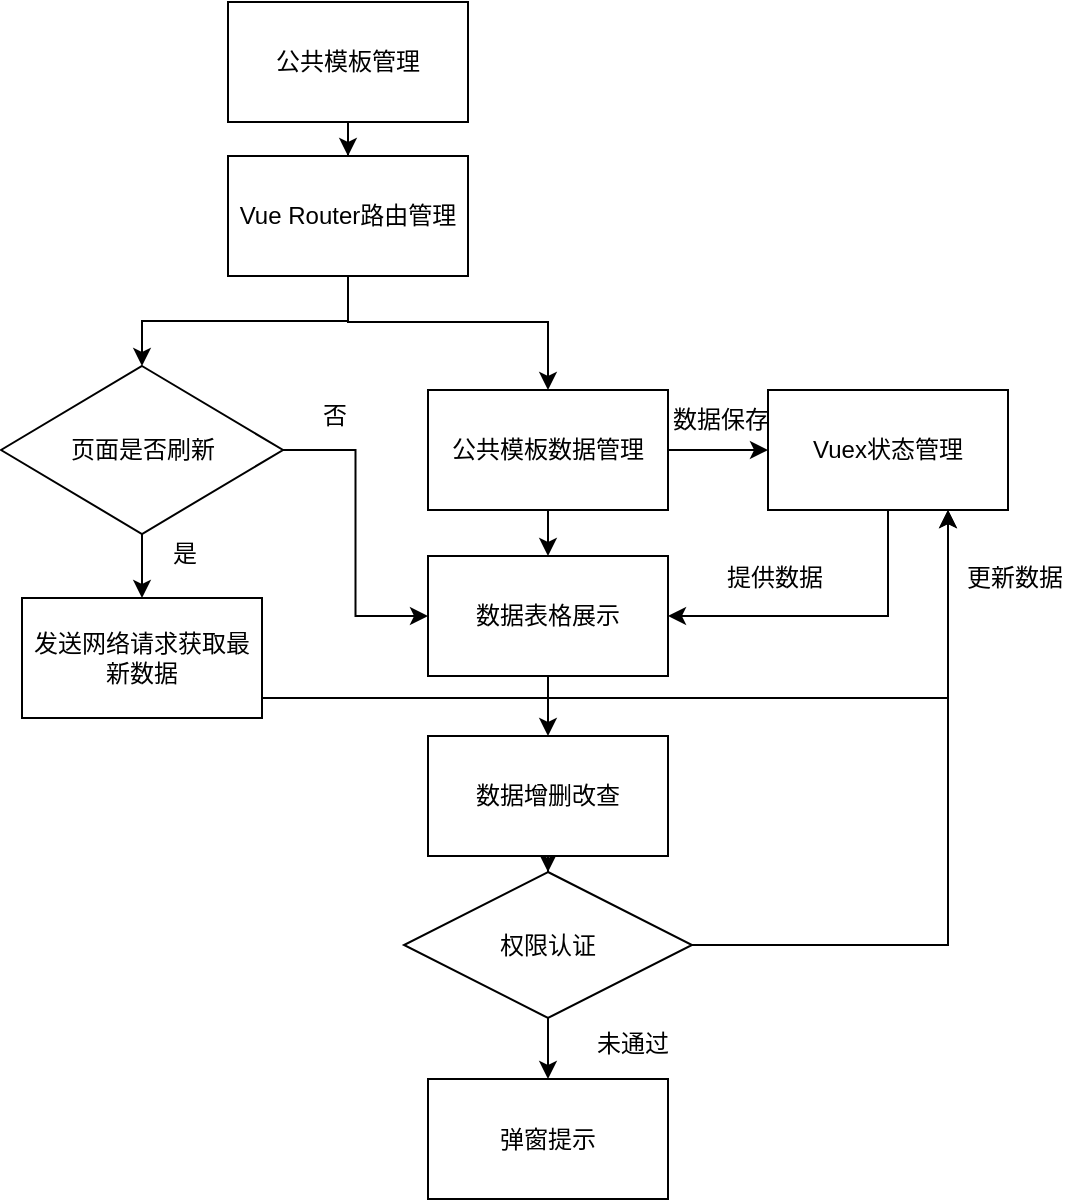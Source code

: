 <mxfile version="21.2.1" type="github">
  <diagram id="prtHgNgQTEPvFCAcTncT" name="Page-1">
    <mxGraphModel dx="1050" dy="583" grid="0" gridSize="10" guides="1" tooltips="1" connect="1" arrows="1" fold="1" page="1" pageScale="1" pageWidth="827" pageHeight="1169" math="0" shadow="0">
      <root>
        <mxCell id="0" />
        <mxCell id="1" parent="0" />
        <mxCell id="9EZ-KONDML-prVSHsC6n-49" style="edgeStyle=orthogonalEdgeStyle;rounded=0;orthogonalLoop=1;jettySize=auto;html=1;entryX=0.5;entryY=0;entryDx=0;entryDy=0;" edge="1" parent="1" source="9EZ-KONDML-prVSHsC6n-1" target="9EZ-KONDML-prVSHsC6n-8">
          <mxGeometry relative="1" as="geometry" />
        </mxCell>
        <mxCell id="9EZ-KONDML-prVSHsC6n-1" value="公共模板管理" style="rounded=0;whiteSpace=wrap;html=1;" vertex="1" parent="1">
          <mxGeometry x="360" y="127" width="120" height="60" as="geometry" />
        </mxCell>
        <mxCell id="9EZ-KONDML-prVSHsC6n-61" value="" style="edgeStyle=orthogonalEdgeStyle;rounded=0;orthogonalLoop=1;jettySize=auto;html=1;" edge="1" parent="1" source="9EZ-KONDML-prVSHsC6n-8" target="9EZ-KONDML-prVSHsC6n-60">
          <mxGeometry relative="1" as="geometry" />
        </mxCell>
        <mxCell id="9EZ-KONDML-prVSHsC6n-89" value="" style="edgeStyle=orthogonalEdgeStyle;rounded=0;orthogonalLoop=1;jettySize=auto;html=1;" edge="1" parent="1">
          <mxGeometry relative="1" as="geometry">
            <mxPoint x="420" y="264" as="sourcePoint" />
            <mxPoint x="520" y="321" as="targetPoint" />
            <Array as="points">
              <mxPoint x="420" y="287" />
              <mxPoint x="520" y="287" />
            </Array>
          </mxGeometry>
        </mxCell>
        <mxCell id="9EZ-KONDML-prVSHsC6n-8" value="Vue Router路由管理" style="whiteSpace=wrap;html=1;rounded=0;" vertex="1" parent="1">
          <mxGeometry x="360" y="204" width="120" height="60" as="geometry" />
        </mxCell>
        <mxCell id="9EZ-KONDML-prVSHsC6n-68" value="" style="edgeStyle=orthogonalEdgeStyle;rounded=0;orthogonalLoop=1;jettySize=auto;html=1;" edge="1" parent="1" source="9EZ-KONDML-prVSHsC6n-60" target="9EZ-KONDML-prVSHsC6n-67">
          <mxGeometry relative="1" as="geometry" />
        </mxCell>
        <mxCell id="9EZ-KONDML-prVSHsC6n-90" style="edgeStyle=orthogonalEdgeStyle;rounded=0;orthogonalLoop=1;jettySize=auto;html=1;exitX=1;exitY=0.5;exitDx=0;exitDy=0;entryX=0;entryY=0.5;entryDx=0;entryDy=0;" edge="1" parent="1" source="9EZ-KONDML-prVSHsC6n-60" target="9EZ-KONDML-prVSHsC6n-95">
          <mxGeometry relative="1" as="geometry" />
        </mxCell>
        <mxCell id="9EZ-KONDML-prVSHsC6n-60" value="页面是否刷新" style="rhombus;whiteSpace=wrap;html=1;rounded=0;" vertex="1" parent="1">
          <mxGeometry x="246.5" y="309" width="141" height="84" as="geometry" />
        </mxCell>
        <mxCell id="9EZ-KONDML-prVSHsC6n-100" style="edgeStyle=orthogonalEdgeStyle;rounded=0;orthogonalLoop=1;jettySize=auto;html=1;entryX=0.75;entryY=1;entryDx=0;entryDy=0;" edge="1" parent="1" source="9EZ-KONDML-prVSHsC6n-67" target="9EZ-KONDML-prVSHsC6n-92">
          <mxGeometry relative="1" as="geometry">
            <Array as="points">
              <mxPoint x="720" y="475" />
            </Array>
          </mxGeometry>
        </mxCell>
        <mxCell id="9EZ-KONDML-prVSHsC6n-67" value="发送网络请求获取最新数据" style="whiteSpace=wrap;html=1;rounded=0;" vertex="1" parent="1">
          <mxGeometry x="257" y="425" width="120" height="60" as="geometry" />
        </mxCell>
        <mxCell id="9EZ-KONDML-prVSHsC6n-69" value="是" style="text;html=1;align=center;verticalAlign=middle;resizable=0;points=[];autosize=1;strokeColor=none;fillColor=none;" vertex="1" parent="1">
          <mxGeometry x="323" y="390" width="30" height="26" as="geometry" />
        </mxCell>
        <mxCell id="9EZ-KONDML-prVSHsC6n-103" value="" style="edgeStyle=orthogonalEdgeStyle;rounded=0;orthogonalLoop=1;jettySize=auto;html=1;" edge="1" parent="1" source="9EZ-KONDML-prVSHsC6n-83" target="9EZ-KONDML-prVSHsC6n-102">
          <mxGeometry relative="1" as="geometry" />
        </mxCell>
        <mxCell id="9EZ-KONDML-prVSHsC6n-83" value="数据增删改查" style="whiteSpace=wrap;html=1;rounded=0;" vertex="1" parent="1">
          <mxGeometry x="460" y="494" width="120" height="60" as="geometry" />
        </mxCell>
        <mxCell id="9EZ-KONDML-prVSHsC6n-93" value="" style="edgeStyle=orthogonalEdgeStyle;rounded=0;orthogonalLoop=1;jettySize=auto;html=1;" edge="1" parent="1" source="9EZ-KONDML-prVSHsC6n-88" target="9EZ-KONDML-prVSHsC6n-92">
          <mxGeometry relative="1" as="geometry" />
        </mxCell>
        <mxCell id="9EZ-KONDML-prVSHsC6n-96" value="" style="edgeStyle=orthogonalEdgeStyle;rounded=0;orthogonalLoop=1;jettySize=auto;html=1;" edge="1" parent="1" source="9EZ-KONDML-prVSHsC6n-88" target="9EZ-KONDML-prVSHsC6n-95">
          <mxGeometry relative="1" as="geometry" />
        </mxCell>
        <mxCell id="9EZ-KONDML-prVSHsC6n-88" value="公共模板数据管理" style="whiteSpace=wrap;html=1;rounded=0;" vertex="1" parent="1">
          <mxGeometry x="460" y="321" width="120" height="60" as="geometry" />
        </mxCell>
        <mxCell id="9EZ-KONDML-prVSHsC6n-91" value="否" style="text;html=1;align=center;verticalAlign=middle;resizable=0;points=[];autosize=1;strokeColor=none;fillColor=none;" vertex="1" parent="1">
          <mxGeometry x="398" y="321" width="30" height="26" as="geometry" />
        </mxCell>
        <mxCell id="9EZ-KONDML-prVSHsC6n-97" style="edgeStyle=orthogonalEdgeStyle;rounded=0;orthogonalLoop=1;jettySize=auto;html=1;entryX=1;entryY=0.5;entryDx=0;entryDy=0;" edge="1" parent="1" source="9EZ-KONDML-prVSHsC6n-92" target="9EZ-KONDML-prVSHsC6n-95">
          <mxGeometry relative="1" as="geometry">
            <Array as="points">
              <mxPoint x="690" y="434" />
            </Array>
          </mxGeometry>
        </mxCell>
        <mxCell id="9EZ-KONDML-prVSHsC6n-92" value="Vuex状态管理" style="whiteSpace=wrap;html=1;rounded=0;" vertex="1" parent="1">
          <mxGeometry x="630" y="321" width="120" height="60" as="geometry" />
        </mxCell>
        <mxCell id="9EZ-KONDML-prVSHsC6n-94" value="数据保存" style="text;html=1;align=center;verticalAlign=middle;resizable=0;points=[];autosize=1;strokeColor=none;fillColor=none;" vertex="1" parent="1">
          <mxGeometry x="573" y="323" width="66" height="26" as="geometry" />
        </mxCell>
        <mxCell id="9EZ-KONDML-prVSHsC6n-99" style="edgeStyle=orthogonalEdgeStyle;rounded=0;orthogonalLoop=1;jettySize=auto;html=1;entryX=0.5;entryY=0;entryDx=0;entryDy=0;" edge="1" parent="1" source="9EZ-KONDML-prVSHsC6n-95" target="9EZ-KONDML-prVSHsC6n-83">
          <mxGeometry relative="1" as="geometry" />
        </mxCell>
        <mxCell id="9EZ-KONDML-prVSHsC6n-95" value="数据表格展示" style="whiteSpace=wrap;html=1;rounded=0;" vertex="1" parent="1">
          <mxGeometry x="460" y="404" width="120" height="60" as="geometry" />
        </mxCell>
        <mxCell id="9EZ-KONDML-prVSHsC6n-98" value="提供数据" style="text;html=1;align=center;verticalAlign=middle;resizable=0;points=[];autosize=1;strokeColor=none;fillColor=none;" vertex="1" parent="1">
          <mxGeometry x="600" y="402" width="66" height="26" as="geometry" />
        </mxCell>
        <mxCell id="9EZ-KONDML-prVSHsC6n-101" value="更新数据" style="text;html=1;align=center;verticalAlign=middle;resizable=0;points=[];autosize=1;strokeColor=none;fillColor=none;" vertex="1" parent="1">
          <mxGeometry x="720" y="402" width="66" height="26" as="geometry" />
        </mxCell>
        <mxCell id="9EZ-KONDML-prVSHsC6n-107" value="" style="edgeStyle=orthogonalEdgeStyle;rounded=0;orthogonalLoop=1;jettySize=auto;html=1;" edge="1" parent="1" source="9EZ-KONDML-prVSHsC6n-102" target="9EZ-KONDML-prVSHsC6n-106">
          <mxGeometry relative="1" as="geometry" />
        </mxCell>
        <mxCell id="9EZ-KONDML-prVSHsC6n-112" style="edgeStyle=orthogonalEdgeStyle;rounded=0;orthogonalLoop=1;jettySize=auto;html=1;entryX=0.75;entryY=1;entryDx=0;entryDy=0;" edge="1" parent="1" source="9EZ-KONDML-prVSHsC6n-102" target="9EZ-KONDML-prVSHsC6n-92">
          <mxGeometry relative="1" as="geometry" />
        </mxCell>
        <mxCell id="9EZ-KONDML-prVSHsC6n-102" value="权限认证" style="rhombus;whiteSpace=wrap;html=1;rounded=0;" vertex="1" parent="1">
          <mxGeometry x="448" y="562" width="144" height="73" as="geometry" />
        </mxCell>
        <mxCell id="9EZ-KONDML-prVSHsC6n-105" value="未通过" style="text;html=1;align=center;verticalAlign=middle;resizable=0;points=[];autosize=1;strokeColor=none;fillColor=none;" vertex="1" parent="1">
          <mxGeometry x="535" y="635" width="54" height="26" as="geometry" />
        </mxCell>
        <mxCell id="9EZ-KONDML-prVSHsC6n-106" value="弹窗提示" style="whiteSpace=wrap;html=1;rounded=0;" vertex="1" parent="1">
          <mxGeometry x="460" y="665.5" width="120" height="60" as="geometry" />
        </mxCell>
      </root>
    </mxGraphModel>
  </diagram>
</mxfile>
